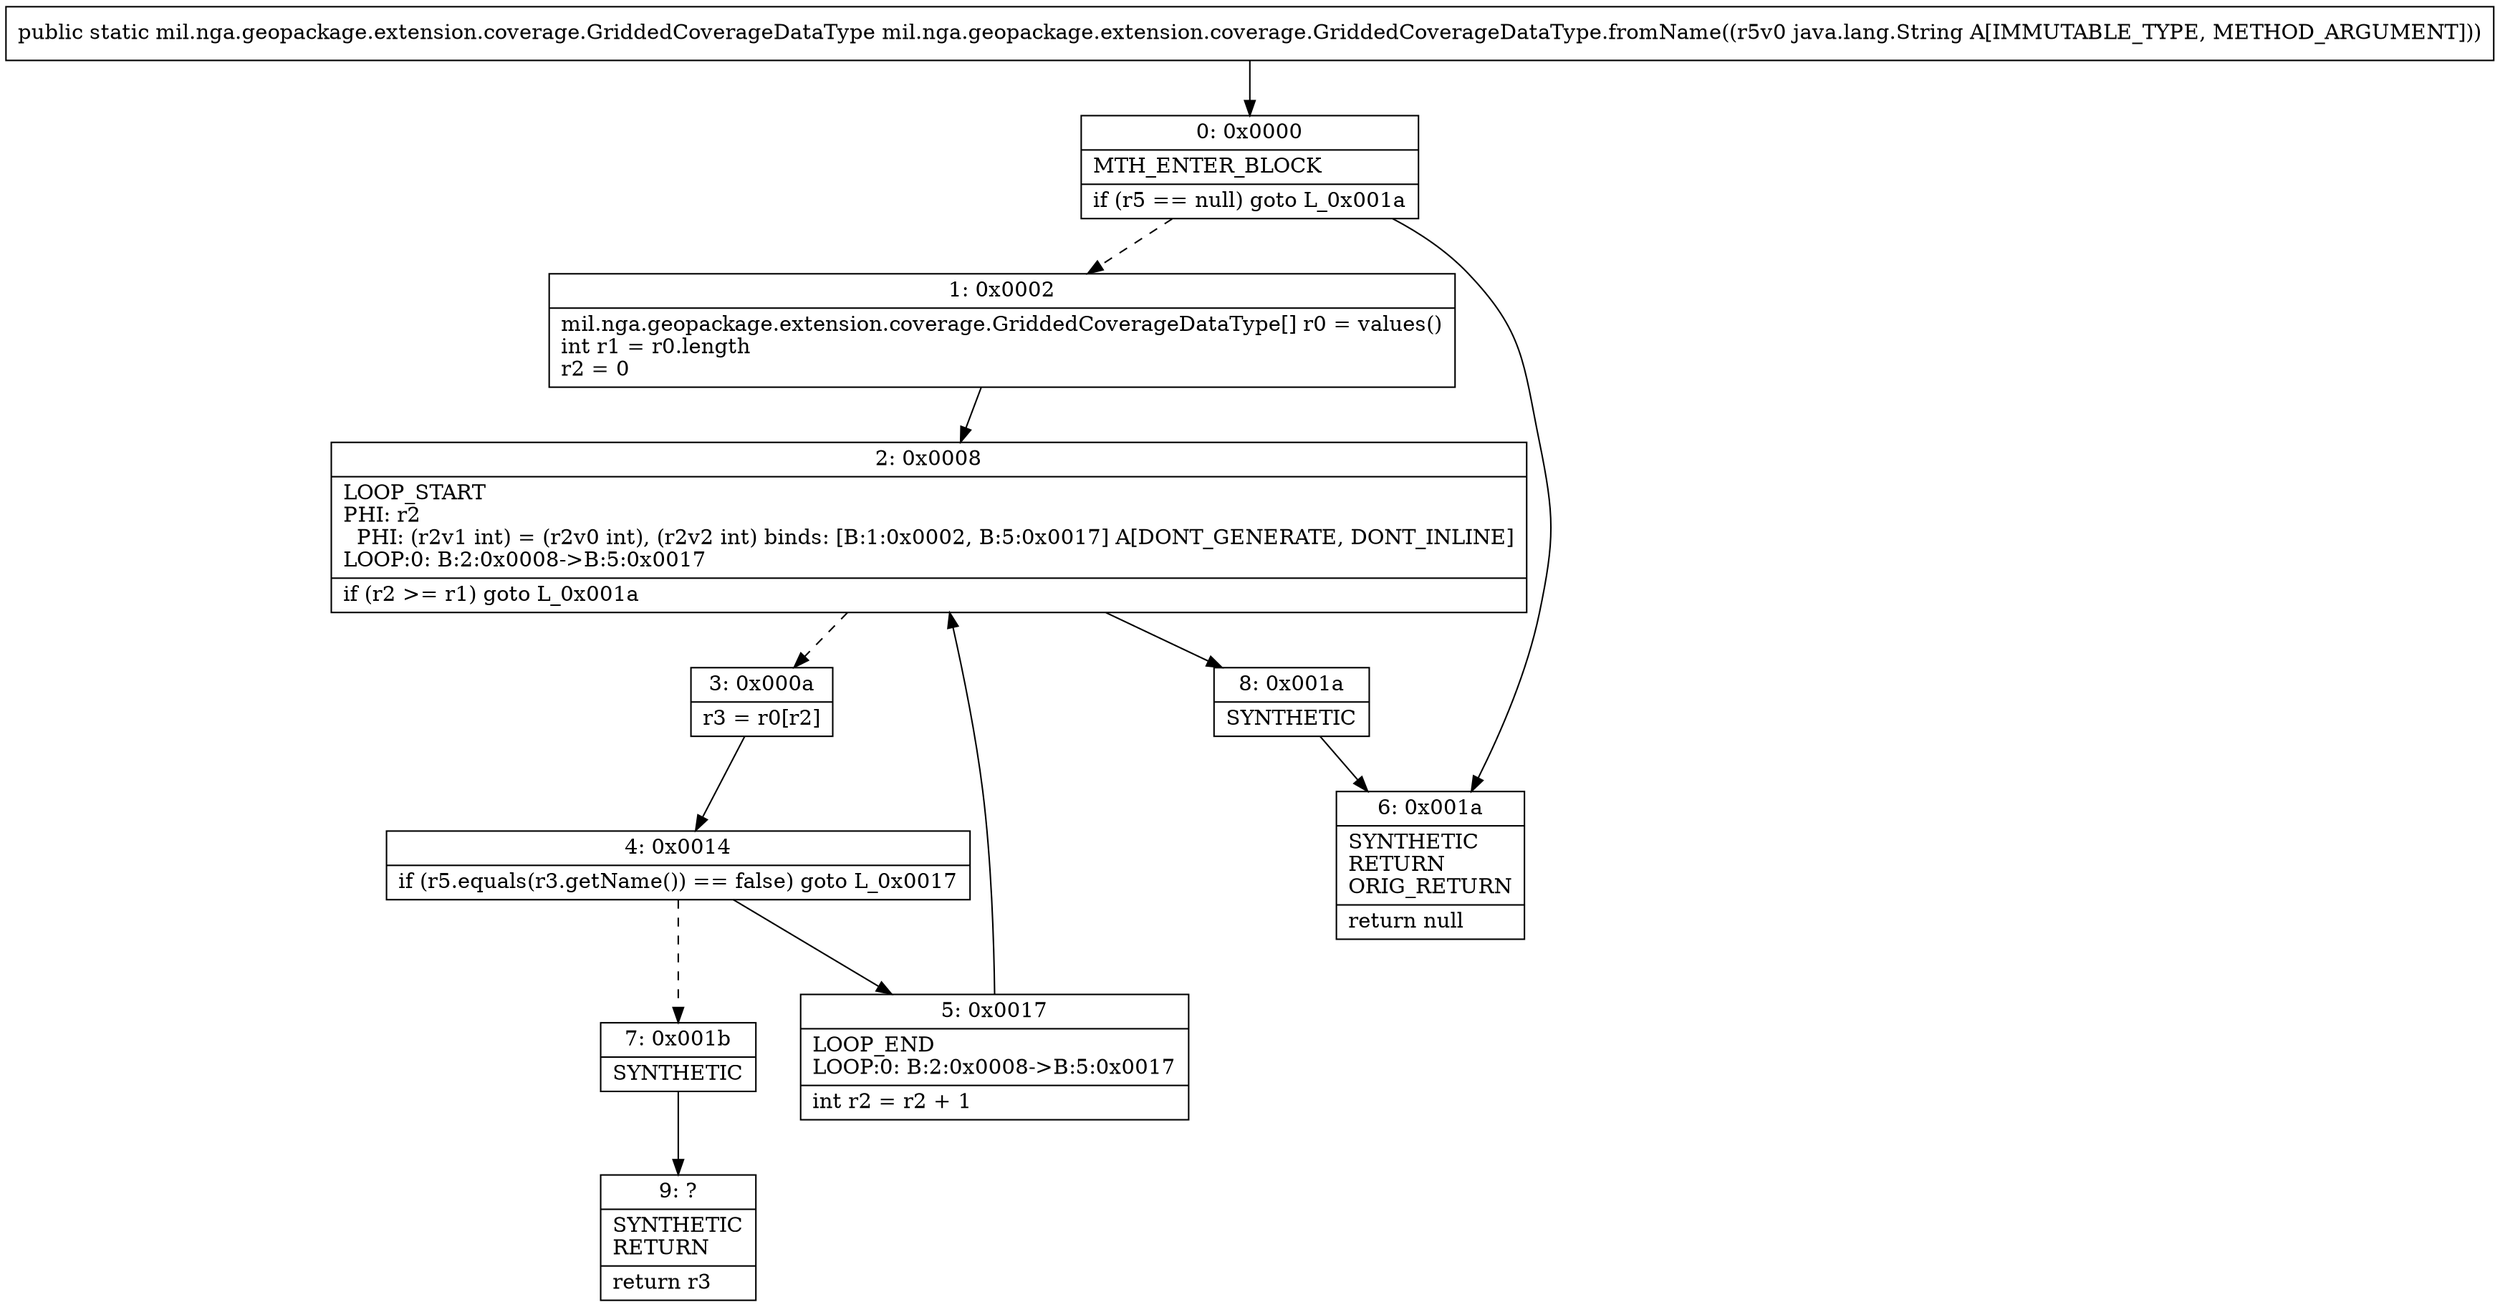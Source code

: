 digraph "CFG formil.nga.geopackage.extension.coverage.GriddedCoverageDataType.fromName(Ljava\/lang\/String;)Lmil\/nga\/geopackage\/extension\/coverage\/GriddedCoverageDataType;" {
Node_0 [shape=record,label="{0\:\ 0x0000|MTH_ENTER_BLOCK\l|if (r5 == null) goto L_0x001a\l}"];
Node_1 [shape=record,label="{1\:\ 0x0002|mil.nga.geopackage.extension.coverage.GriddedCoverageDataType[] r0 = values()\lint r1 = r0.length\lr2 = 0\l}"];
Node_2 [shape=record,label="{2\:\ 0x0008|LOOP_START\lPHI: r2 \l  PHI: (r2v1 int) = (r2v0 int), (r2v2 int) binds: [B:1:0x0002, B:5:0x0017] A[DONT_GENERATE, DONT_INLINE]\lLOOP:0: B:2:0x0008\-\>B:5:0x0017\l|if (r2 \>= r1) goto L_0x001a\l}"];
Node_3 [shape=record,label="{3\:\ 0x000a|r3 = r0[r2]\l}"];
Node_4 [shape=record,label="{4\:\ 0x0014|if (r5.equals(r3.getName()) == false) goto L_0x0017\l}"];
Node_5 [shape=record,label="{5\:\ 0x0017|LOOP_END\lLOOP:0: B:2:0x0008\-\>B:5:0x0017\l|int r2 = r2 + 1\l}"];
Node_6 [shape=record,label="{6\:\ 0x001a|SYNTHETIC\lRETURN\lORIG_RETURN\l|return null\l}"];
Node_7 [shape=record,label="{7\:\ 0x001b|SYNTHETIC\l}"];
Node_8 [shape=record,label="{8\:\ 0x001a|SYNTHETIC\l}"];
Node_9 [shape=record,label="{9\:\ ?|SYNTHETIC\lRETURN\l|return r3\l}"];
MethodNode[shape=record,label="{public static mil.nga.geopackage.extension.coverage.GriddedCoverageDataType mil.nga.geopackage.extension.coverage.GriddedCoverageDataType.fromName((r5v0 java.lang.String A[IMMUTABLE_TYPE, METHOD_ARGUMENT])) }"];
MethodNode -> Node_0;
Node_0 -> Node_1[style=dashed];
Node_0 -> Node_6;
Node_1 -> Node_2;
Node_2 -> Node_3[style=dashed];
Node_2 -> Node_8;
Node_3 -> Node_4;
Node_4 -> Node_5;
Node_4 -> Node_7[style=dashed];
Node_5 -> Node_2;
Node_7 -> Node_9;
Node_8 -> Node_6;
}

